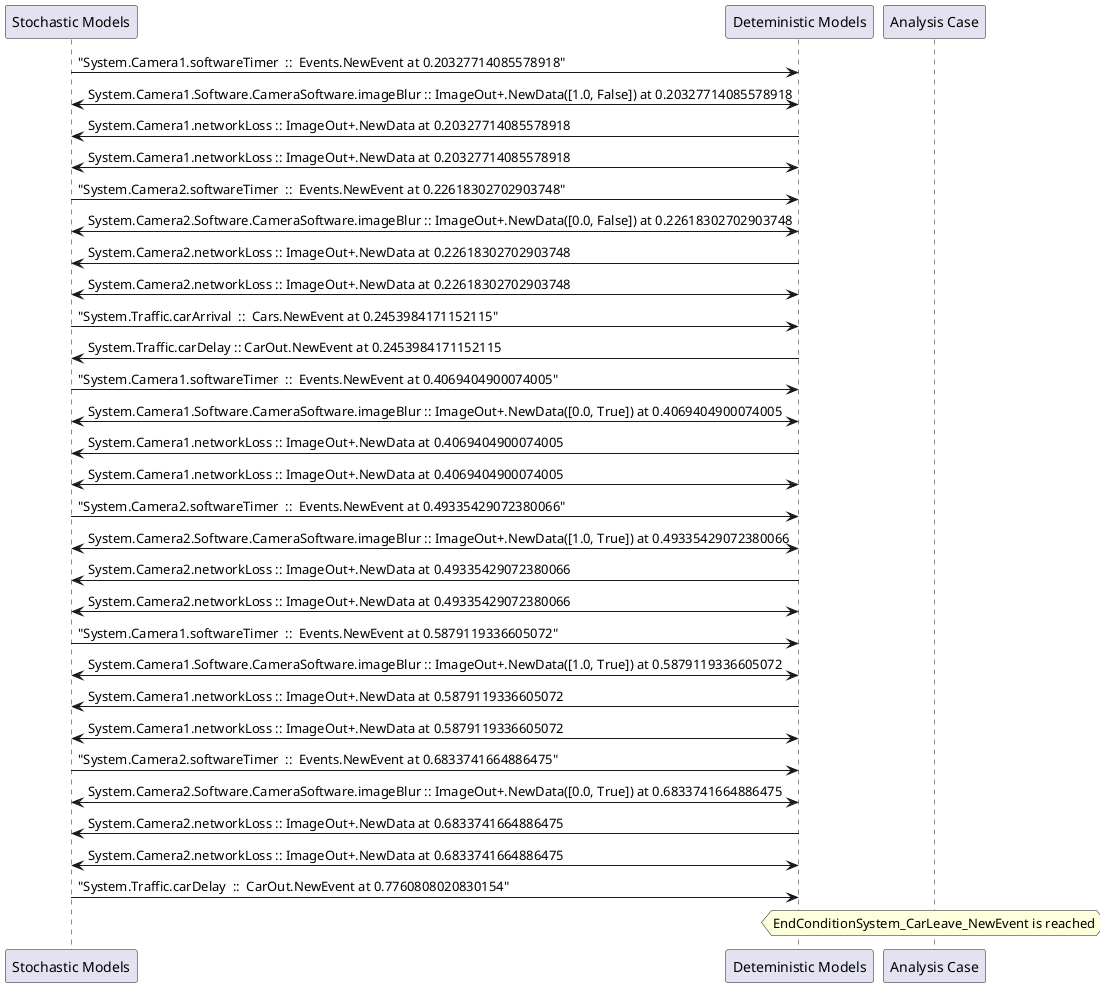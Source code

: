 
	@startuml
	participant "Stochastic Models" as stochmodel
	participant "Deteministic Models" as detmodel
	participant "Analysis Case" as analysis
	{9470_stop} stochmodel -> detmodel : "System.Camera1.softwareTimer  ::  Events.NewEvent at 0.20327714085578918"
detmodel <-> stochmodel : System.Camera1.Software.CameraSoftware.imageBlur :: ImageOut+.NewData([1.0, False]) at 0.20327714085578918
detmodel -> stochmodel : System.Camera1.networkLoss :: ImageOut+.NewData at 0.20327714085578918
detmodel <-> stochmodel : System.Camera1.networkLoss :: ImageOut+.NewData at 0.20327714085578918
{9485_stop} stochmodel -> detmodel : "System.Camera2.softwareTimer  ::  Events.NewEvent at 0.22618302702903748"
detmodel <-> stochmodel : System.Camera2.Software.CameraSoftware.imageBlur :: ImageOut+.NewData([0.0, False]) at 0.22618302702903748
detmodel -> stochmodel : System.Camera2.networkLoss :: ImageOut+.NewData at 0.22618302702903748
detmodel <-> stochmodel : System.Camera2.networkLoss :: ImageOut+.NewData at 0.22618302702903748
{9499_stop} stochmodel -> detmodel : "System.Traffic.carArrival  ::  Cars.NewEvent at 0.2453984171152115"
{9506_start} detmodel -> stochmodel : System.Traffic.carDelay :: CarOut.NewEvent at 0.2453984171152115
{9471_stop} stochmodel -> detmodel : "System.Camera1.softwareTimer  ::  Events.NewEvent at 0.4069404900074005"
detmodel <-> stochmodel : System.Camera1.Software.CameraSoftware.imageBlur :: ImageOut+.NewData([0.0, True]) at 0.4069404900074005
detmodel -> stochmodel : System.Camera1.networkLoss :: ImageOut+.NewData at 0.4069404900074005
detmodel <-> stochmodel : System.Camera1.networkLoss :: ImageOut+.NewData at 0.4069404900074005
{9486_stop} stochmodel -> detmodel : "System.Camera2.softwareTimer  ::  Events.NewEvent at 0.49335429072380066"
detmodel <-> stochmodel : System.Camera2.Software.CameraSoftware.imageBlur :: ImageOut+.NewData([1.0, True]) at 0.49335429072380066
detmodel -> stochmodel : System.Camera2.networkLoss :: ImageOut+.NewData at 0.49335429072380066
detmodel <-> stochmodel : System.Camera2.networkLoss :: ImageOut+.NewData at 0.49335429072380066
{9472_stop} stochmodel -> detmodel : "System.Camera1.softwareTimer  ::  Events.NewEvent at 0.5879119336605072"
detmodel <-> stochmodel : System.Camera1.Software.CameraSoftware.imageBlur :: ImageOut+.NewData([1.0, True]) at 0.5879119336605072
detmodel -> stochmodel : System.Camera1.networkLoss :: ImageOut+.NewData at 0.5879119336605072
detmodel <-> stochmodel : System.Camera1.networkLoss :: ImageOut+.NewData at 0.5879119336605072
{9487_stop} stochmodel -> detmodel : "System.Camera2.softwareTimer  ::  Events.NewEvent at 0.6833741664886475"
detmodel <-> stochmodel : System.Camera2.Software.CameraSoftware.imageBlur :: ImageOut+.NewData([0.0, True]) at 0.6833741664886475
detmodel -> stochmodel : System.Camera2.networkLoss :: ImageOut+.NewData at 0.6833741664886475
detmodel <-> stochmodel : System.Camera2.networkLoss :: ImageOut+.NewData at 0.6833741664886475
{9506_stop} stochmodel -> detmodel : "System.Traffic.carDelay  ::  CarOut.NewEvent at 0.7760808020830154"
{9506_start} <-> {9506_stop} : delay
hnote over analysis 
EndConditionSystem_CarLeave_NewEvent is reached
endnote
@enduml